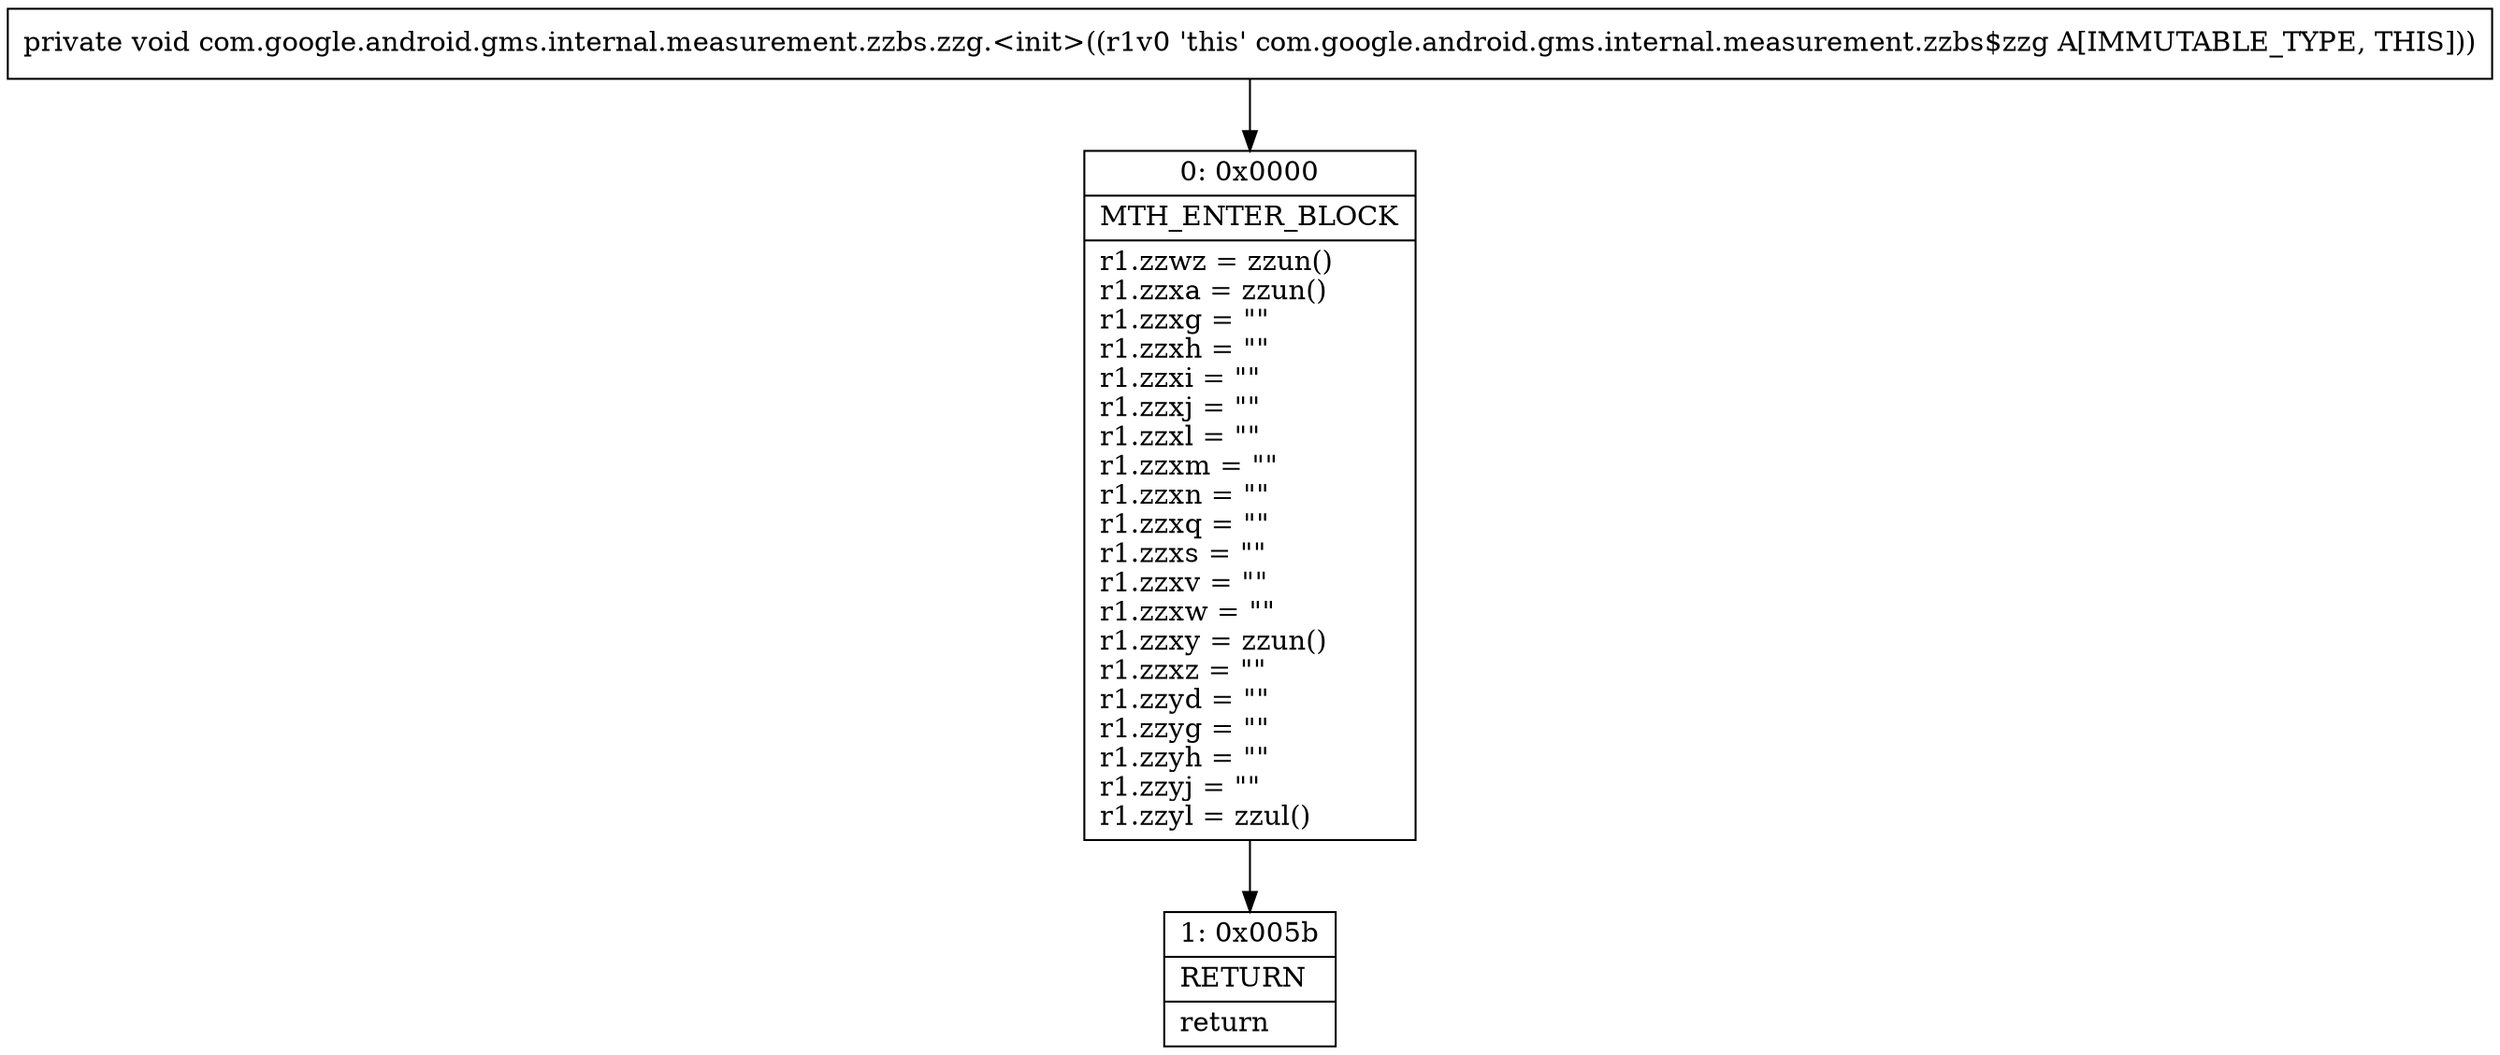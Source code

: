 digraph "CFG forcom.google.android.gms.internal.measurement.zzbs.zzg.\<init\>()V" {
Node_0 [shape=record,label="{0\:\ 0x0000|MTH_ENTER_BLOCK\l|r1.zzwz = zzun()\lr1.zzxa = zzun()\lr1.zzxg = \"\"\lr1.zzxh = \"\"\lr1.zzxi = \"\"\lr1.zzxj = \"\"\lr1.zzxl = \"\"\lr1.zzxm = \"\"\lr1.zzxn = \"\"\lr1.zzxq = \"\"\lr1.zzxs = \"\"\lr1.zzxv = \"\"\lr1.zzxw = \"\"\lr1.zzxy = zzun()\lr1.zzxz = \"\"\lr1.zzyd = \"\"\lr1.zzyg = \"\"\lr1.zzyh = \"\"\lr1.zzyj = \"\"\lr1.zzyl = zzul()\l}"];
Node_1 [shape=record,label="{1\:\ 0x005b|RETURN\l|return\l}"];
MethodNode[shape=record,label="{private void com.google.android.gms.internal.measurement.zzbs.zzg.\<init\>((r1v0 'this' com.google.android.gms.internal.measurement.zzbs$zzg A[IMMUTABLE_TYPE, THIS])) }"];
MethodNode -> Node_0;
Node_0 -> Node_1;
}

